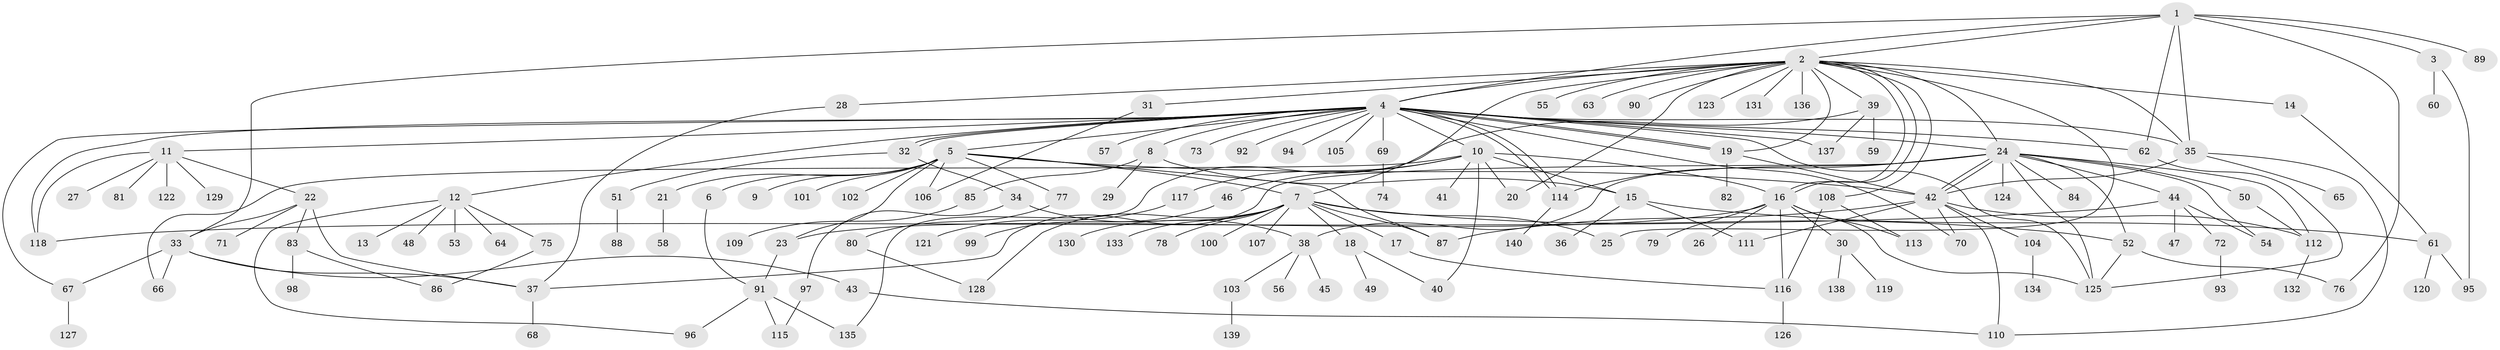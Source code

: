 // coarse degree distribution, {11: 0.018018018018018018, 25: 0.009009009009009009, 3: 0.0990990990990991, 27: 0.009009009009009009, 13: 0.009009009009009009, 2: 0.22522522522522523, 12: 0.009009009009009009, 1: 0.4864864864864865, 9: 0.009009009009009009, 6: 0.018018018018018018, 7: 0.018018018018018018, 5: 0.04504504504504504, 14: 0.009009009009009009, 4: 0.036036036036036036}
// Generated by graph-tools (version 1.1) at 2025/51/02/27/25 19:51:58]
// undirected, 140 vertices, 198 edges
graph export_dot {
graph [start="1"]
  node [color=gray90,style=filled];
  1;
  2;
  3;
  4;
  5;
  6;
  7;
  8;
  9;
  10;
  11;
  12;
  13;
  14;
  15;
  16;
  17;
  18;
  19;
  20;
  21;
  22;
  23;
  24;
  25;
  26;
  27;
  28;
  29;
  30;
  31;
  32;
  33;
  34;
  35;
  36;
  37;
  38;
  39;
  40;
  41;
  42;
  43;
  44;
  45;
  46;
  47;
  48;
  49;
  50;
  51;
  52;
  53;
  54;
  55;
  56;
  57;
  58;
  59;
  60;
  61;
  62;
  63;
  64;
  65;
  66;
  67;
  68;
  69;
  70;
  71;
  72;
  73;
  74;
  75;
  76;
  77;
  78;
  79;
  80;
  81;
  82;
  83;
  84;
  85;
  86;
  87;
  88;
  89;
  90;
  91;
  92;
  93;
  94;
  95;
  96;
  97;
  98;
  99;
  100;
  101;
  102;
  103;
  104;
  105;
  106;
  107;
  108;
  109;
  110;
  111;
  112;
  113;
  114;
  115;
  116;
  117;
  118;
  119;
  120;
  121;
  122;
  123;
  124;
  125;
  126;
  127;
  128;
  129;
  130;
  131;
  132;
  133;
  134;
  135;
  136;
  137;
  138;
  139;
  140;
  1 -- 2;
  1 -- 3;
  1 -- 4;
  1 -- 33;
  1 -- 35;
  1 -- 62;
  1 -- 76;
  1 -- 89;
  2 -- 4;
  2 -- 7;
  2 -- 14;
  2 -- 16;
  2 -- 16;
  2 -- 19;
  2 -- 20;
  2 -- 24;
  2 -- 25;
  2 -- 28;
  2 -- 31;
  2 -- 35;
  2 -- 39;
  2 -- 55;
  2 -- 63;
  2 -- 90;
  2 -- 108;
  2 -- 123;
  2 -- 131;
  2 -- 136;
  3 -- 60;
  3 -- 95;
  4 -- 5;
  4 -- 8;
  4 -- 10;
  4 -- 11;
  4 -- 12;
  4 -- 19;
  4 -- 19;
  4 -- 24;
  4 -- 32;
  4 -- 32;
  4 -- 35;
  4 -- 57;
  4 -- 62;
  4 -- 67;
  4 -- 69;
  4 -- 70;
  4 -- 73;
  4 -- 92;
  4 -- 94;
  4 -- 105;
  4 -- 114;
  4 -- 114;
  4 -- 118;
  4 -- 125;
  4 -- 137;
  5 -- 6;
  5 -- 7;
  5 -- 9;
  5 -- 21;
  5 -- 23;
  5 -- 42;
  5 -- 77;
  5 -- 87;
  5 -- 101;
  5 -- 102;
  5 -- 106;
  6 -- 91;
  7 -- 17;
  7 -- 18;
  7 -- 25;
  7 -- 52;
  7 -- 78;
  7 -- 87;
  7 -- 100;
  7 -- 107;
  7 -- 128;
  7 -- 130;
  7 -- 133;
  8 -- 15;
  8 -- 29;
  8 -- 85;
  10 -- 15;
  10 -- 16;
  10 -- 20;
  10 -- 40;
  10 -- 41;
  10 -- 46;
  10 -- 66;
  10 -- 117;
  11 -- 22;
  11 -- 27;
  11 -- 81;
  11 -- 118;
  11 -- 122;
  11 -- 129;
  12 -- 13;
  12 -- 48;
  12 -- 53;
  12 -- 64;
  12 -- 75;
  12 -- 96;
  14 -- 61;
  15 -- 36;
  15 -- 61;
  15 -- 111;
  16 -- 23;
  16 -- 26;
  16 -- 30;
  16 -- 79;
  16 -- 113;
  16 -- 116;
  16 -- 125;
  17 -- 116;
  18 -- 40;
  18 -- 49;
  19 -- 42;
  19 -- 82;
  21 -- 58;
  22 -- 33;
  22 -- 37;
  22 -- 71;
  22 -- 83;
  23 -- 91;
  24 -- 37;
  24 -- 38;
  24 -- 42;
  24 -- 42;
  24 -- 44;
  24 -- 50;
  24 -- 52;
  24 -- 54;
  24 -- 84;
  24 -- 112;
  24 -- 114;
  24 -- 124;
  24 -- 125;
  28 -- 37;
  30 -- 119;
  30 -- 138;
  31 -- 106;
  32 -- 34;
  32 -- 51;
  33 -- 37;
  33 -- 43;
  33 -- 66;
  33 -- 67;
  34 -- 38;
  34 -- 97;
  35 -- 42;
  35 -- 65;
  35 -- 110;
  37 -- 68;
  38 -- 45;
  38 -- 56;
  38 -- 103;
  39 -- 59;
  39 -- 135;
  39 -- 137;
  42 -- 70;
  42 -- 87;
  42 -- 104;
  42 -- 110;
  42 -- 111;
  42 -- 112;
  43 -- 110;
  44 -- 47;
  44 -- 54;
  44 -- 72;
  44 -- 118;
  46 -- 99;
  50 -- 112;
  51 -- 88;
  52 -- 76;
  52 -- 125;
  61 -- 95;
  61 -- 120;
  62 -- 125;
  67 -- 127;
  69 -- 74;
  72 -- 93;
  75 -- 86;
  77 -- 80;
  80 -- 128;
  83 -- 86;
  83 -- 98;
  85 -- 109;
  91 -- 96;
  91 -- 115;
  91 -- 135;
  97 -- 115;
  103 -- 139;
  104 -- 134;
  108 -- 113;
  108 -- 116;
  112 -- 132;
  114 -- 140;
  116 -- 126;
  117 -- 121;
}
